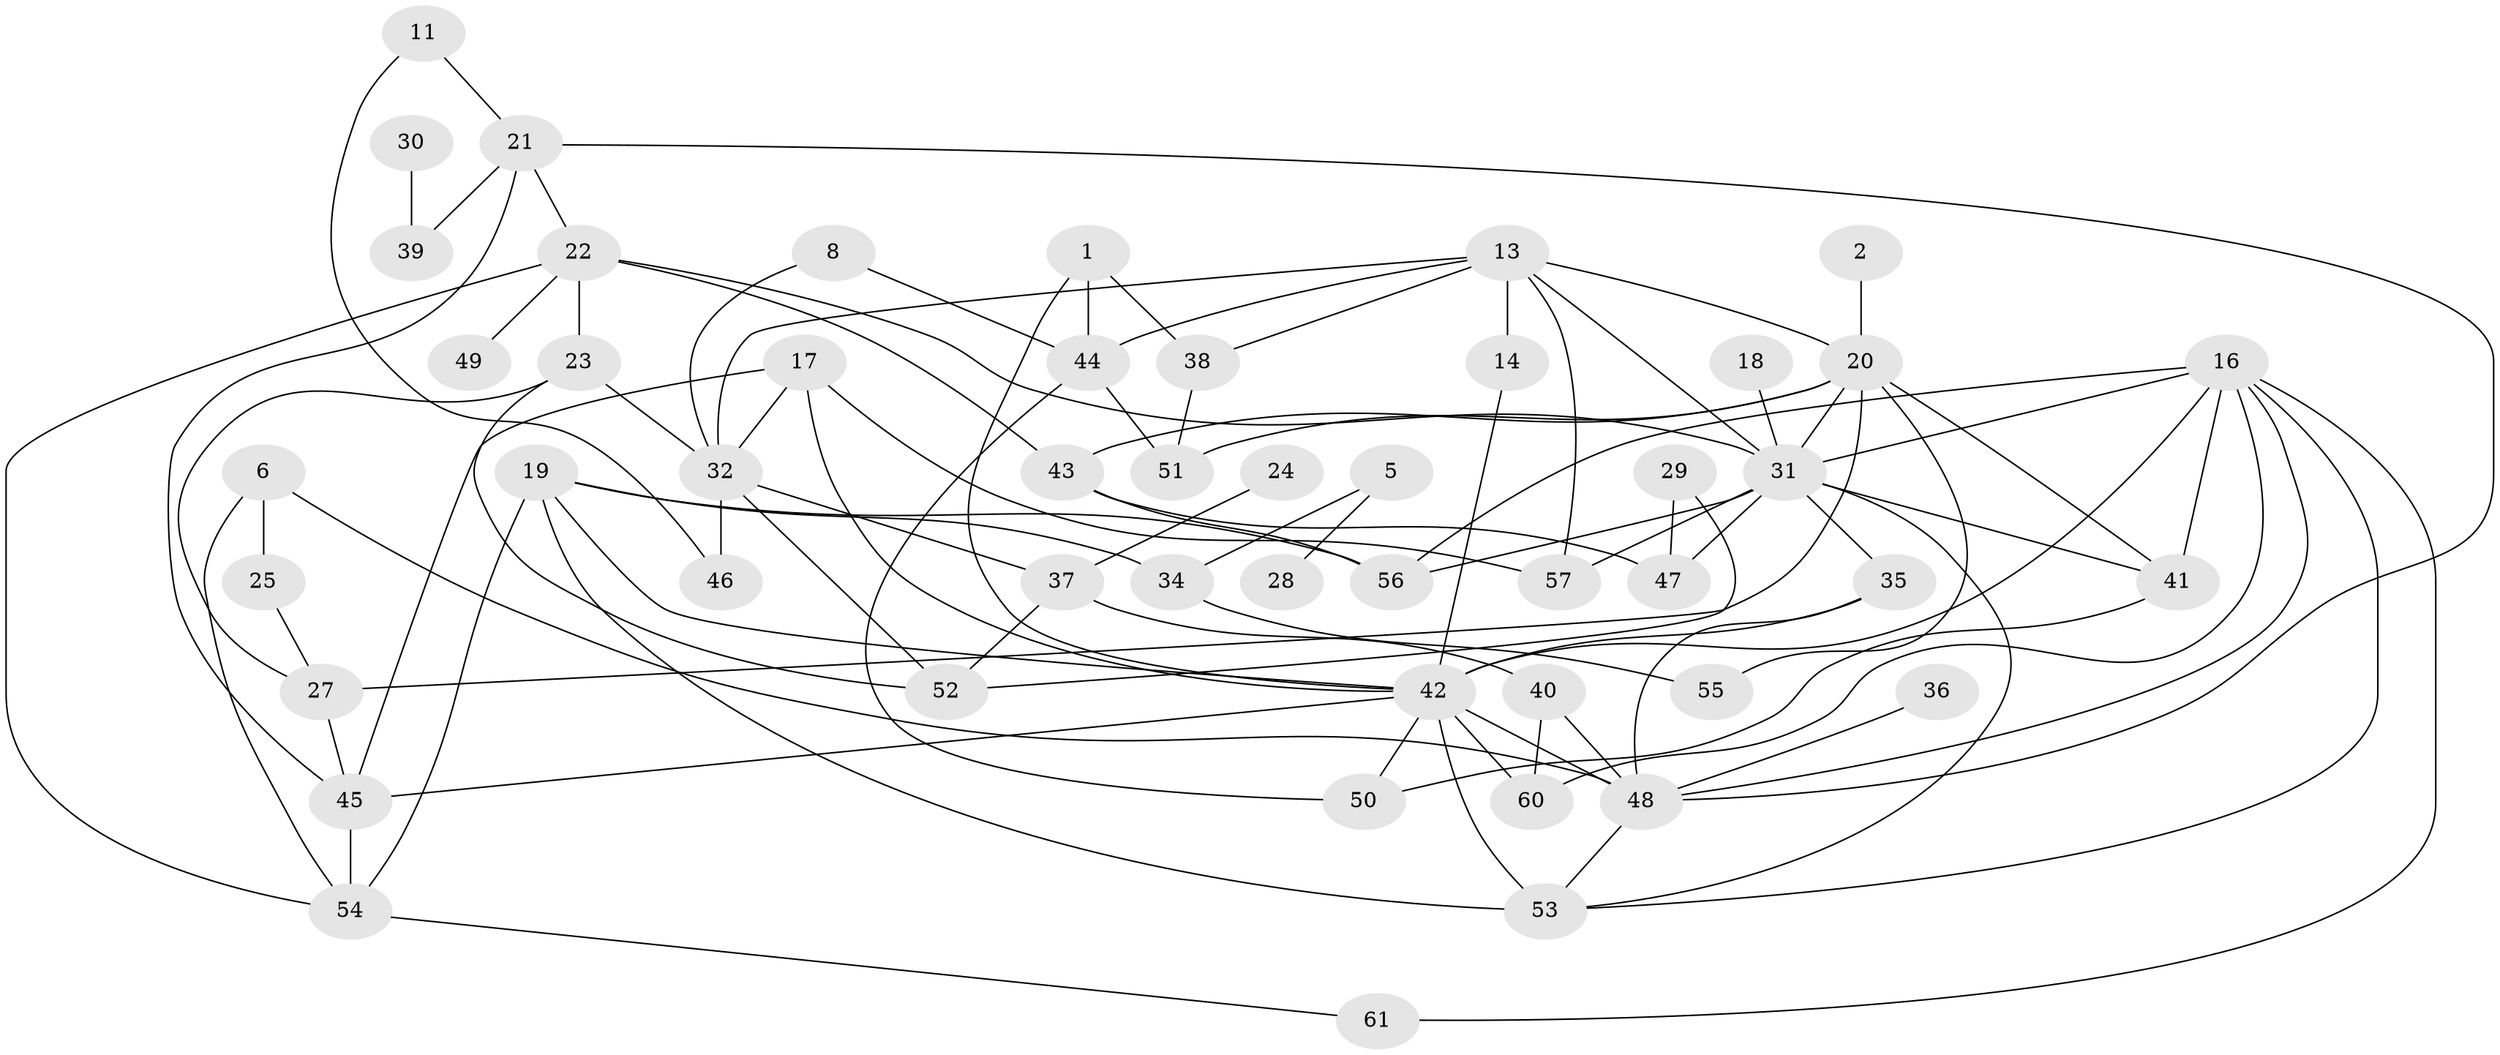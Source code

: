 // original degree distribution, {2: 0.2396694214876033, 3: 0.14049586776859505, 1: 0.21487603305785125, 5: 0.05785123966942149, 4: 0.2066115702479339, 0: 0.08264462809917356, 6: 0.049586776859504134, 10: 0.008264462809917356}
// Generated by graph-tools (version 1.1) at 2025/00/03/09/25 03:00:43]
// undirected, 50 vertices, 94 edges
graph export_dot {
graph [start="1"]
  node [color=gray90,style=filled];
  1;
  2;
  5;
  6;
  8;
  11;
  13;
  14;
  16;
  17;
  18;
  19;
  20;
  21;
  22;
  23;
  24;
  25;
  27;
  28;
  29;
  30;
  31;
  32;
  34;
  35;
  36;
  37;
  38;
  39;
  40;
  41;
  42;
  43;
  44;
  45;
  46;
  47;
  48;
  49;
  50;
  51;
  52;
  53;
  54;
  55;
  56;
  57;
  60;
  61;
  1 -- 38 [weight=1.0];
  1 -- 42 [weight=1.0];
  1 -- 44 [weight=1.0];
  2 -- 20 [weight=1.0];
  5 -- 28 [weight=1.0];
  5 -- 34 [weight=1.0];
  6 -- 25 [weight=1.0];
  6 -- 48 [weight=1.0];
  6 -- 54 [weight=1.0];
  8 -- 32 [weight=1.0];
  8 -- 44 [weight=1.0];
  11 -- 21 [weight=1.0];
  11 -- 46 [weight=1.0];
  13 -- 14 [weight=1.0];
  13 -- 20 [weight=1.0];
  13 -- 31 [weight=1.0];
  13 -- 32 [weight=1.0];
  13 -- 38 [weight=1.0];
  13 -- 44 [weight=1.0];
  13 -- 57 [weight=1.0];
  14 -- 42 [weight=1.0];
  16 -- 31 [weight=1.0];
  16 -- 41 [weight=1.0];
  16 -- 42 [weight=1.0];
  16 -- 48 [weight=1.0];
  16 -- 53 [weight=1.0];
  16 -- 56 [weight=1.0];
  16 -- 60 [weight=1.0];
  16 -- 61 [weight=1.0];
  17 -- 32 [weight=1.0];
  17 -- 42 [weight=1.0];
  17 -- 45 [weight=1.0];
  17 -- 57 [weight=1.0];
  18 -- 31 [weight=1.0];
  19 -- 34 [weight=1.0];
  19 -- 42 [weight=1.0];
  19 -- 53 [weight=1.0];
  19 -- 54 [weight=1.0];
  19 -- 56 [weight=1.0];
  20 -- 27 [weight=1.0];
  20 -- 31 [weight=1.0];
  20 -- 41 [weight=1.0];
  20 -- 43 [weight=1.0];
  20 -- 51 [weight=1.0];
  20 -- 55 [weight=1.0];
  21 -- 22 [weight=1.0];
  21 -- 39 [weight=1.0];
  21 -- 45 [weight=1.0];
  21 -- 48 [weight=1.0];
  22 -- 23 [weight=1.0];
  22 -- 31 [weight=1.0];
  22 -- 43 [weight=1.0];
  22 -- 49 [weight=1.0];
  22 -- 54 [weight=1.0];
  23 -- 27 [weight=1.0];
  23 -- 32 [weight=1.0];
  23 -- 52 [weight=1.0];
  24 -- 37 [weight=1.0];
  25 -- 27 [weight=1.0];
  27 -- 45 [weight=1.0];
  29 -- 47 [weight=1.0];
  29 -- 52 [weight=1.0];
  30 -- 39 [weight=1.0];
  31 -- 35 [weight=2.0];
  31 -- 41 [weight=1.0];
  31 -- 47 [weight=1.0];
  31 -- 53 [weight=1.0];
  31 -- 56 [weight=1.0];
  31 -- 57 [weight=1.0];
  32 -- 37 [weight=1.0];
  32 -- 46 [weight=1.0];
  32 -- 52 [weight=3.0];
  34 -- 55 [weight=1.0];
  35 -- 42 [weight=1.0];
  35 -- 48 [weight=1.0];
  36 -- 48 [weight=1.0];
  37 -- 40 [weight=1.0];
  37 -- 52 [weight=1.0];
  38 -- 51 [weight=1.0];
  40 -- 48 [weight=1.0];
  40 -- 60 [weight=1.0];
  41 -- 50 [weight=1.0];
  42 -- 45 [weight=1.0];
  42 -- 48 [weight=1.0];
  42 -- 50 [weight=1.0];
  42 -- 53 [weight=2.0];
  42 -- 60 [weight=1.0];
  43 -- 47 [weight=1.0];
  43 -- 56 [weight=1.0];
  44 -- 50 [weight=1.0];
  44 -- 51 [weight=1.0];
  45 -- 54 [weight=1.0];
  48 -- 53 [weight=1.0];
  54 -- 61 [weight=1.0];
}
